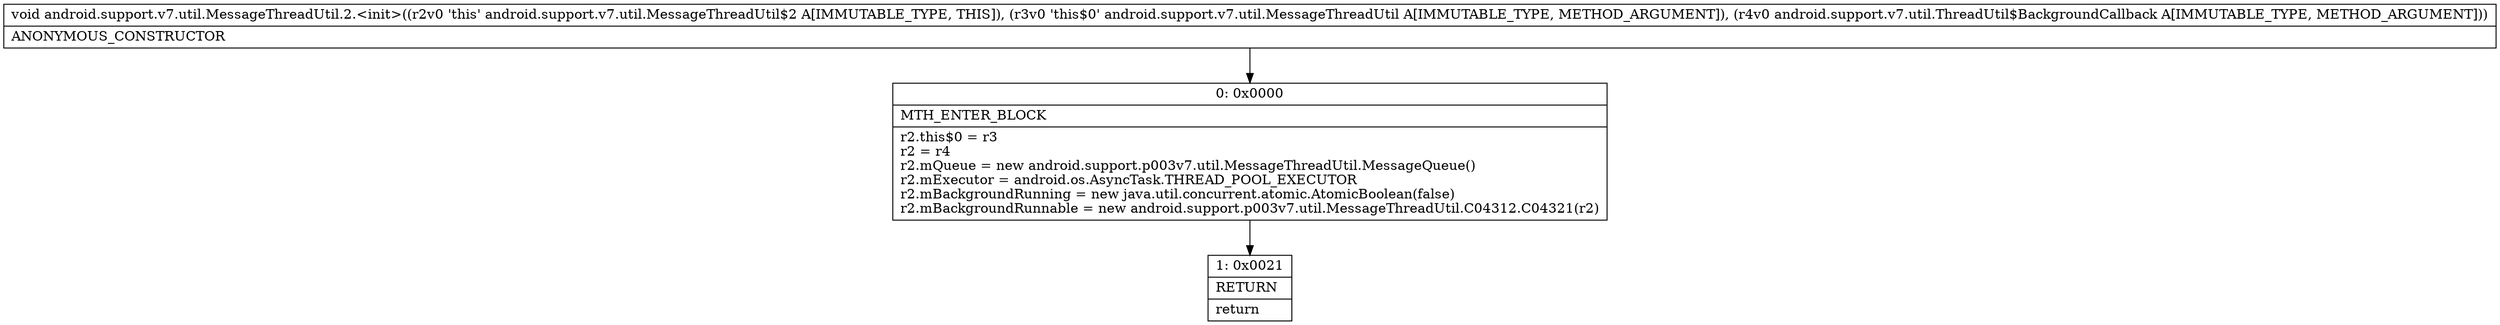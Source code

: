 digraph "CFG forandroid.support.v7.util.MessageThreadUtil.2.\<init\>(Landroid\/support\/v7\/util\/MessageThreadUtil;Landroid\/support\/v7\/util\/ThreadUtil$BackgroundCallback;)V" {
Node_0 [shape=record,label="{0\:\ 0x0000|MTH_ENTER_BLOCK\l|r2.this$0 = r3\lr2 = r4\lr2.mQueue = new android.support.p003v7.util.MessageThreadUtil.MessageQueue()\lr2.mExecutor = android.os.AsyncTask.THREAD_POOL_EXECUTOR\lr2.mBackgroundRunning = new java.util.concurrent.atomic.AtomicBoolean(false)\lr2.mBackgroundRunnable = new android.support.p003v7.util.MessageThreadUtil.C04312.C04321(r2)\l}"];
Node_1 [shape=record,label="{1\:\ 0x0021|RETURN\l|return\l}"];
MethodNode[shape=record,label="{void android.support.v7.util.MessageThreadUtil.2.\<init\>((r2v0 'this' android.support.v7.util.MessageThreadUtil$2 A[IMMUTABLE_TYPE, THIS]), (r3v0 'this$0' android.support.v7.util.MessageThreadUtil A[IMMUTABLE_TYPE, METHOD_ARGUMENT]), (r4v0 android.support.v7.util.ThreadUtil$BackgroundCallback A[IMMUTABLE_TYPE, METHOD_ARGUMENT]))  | ANONYMOUS_CONSTRUCTOR\l}"];
MethodNode -> Node_0;
Node_0 -> Node_1;
}

